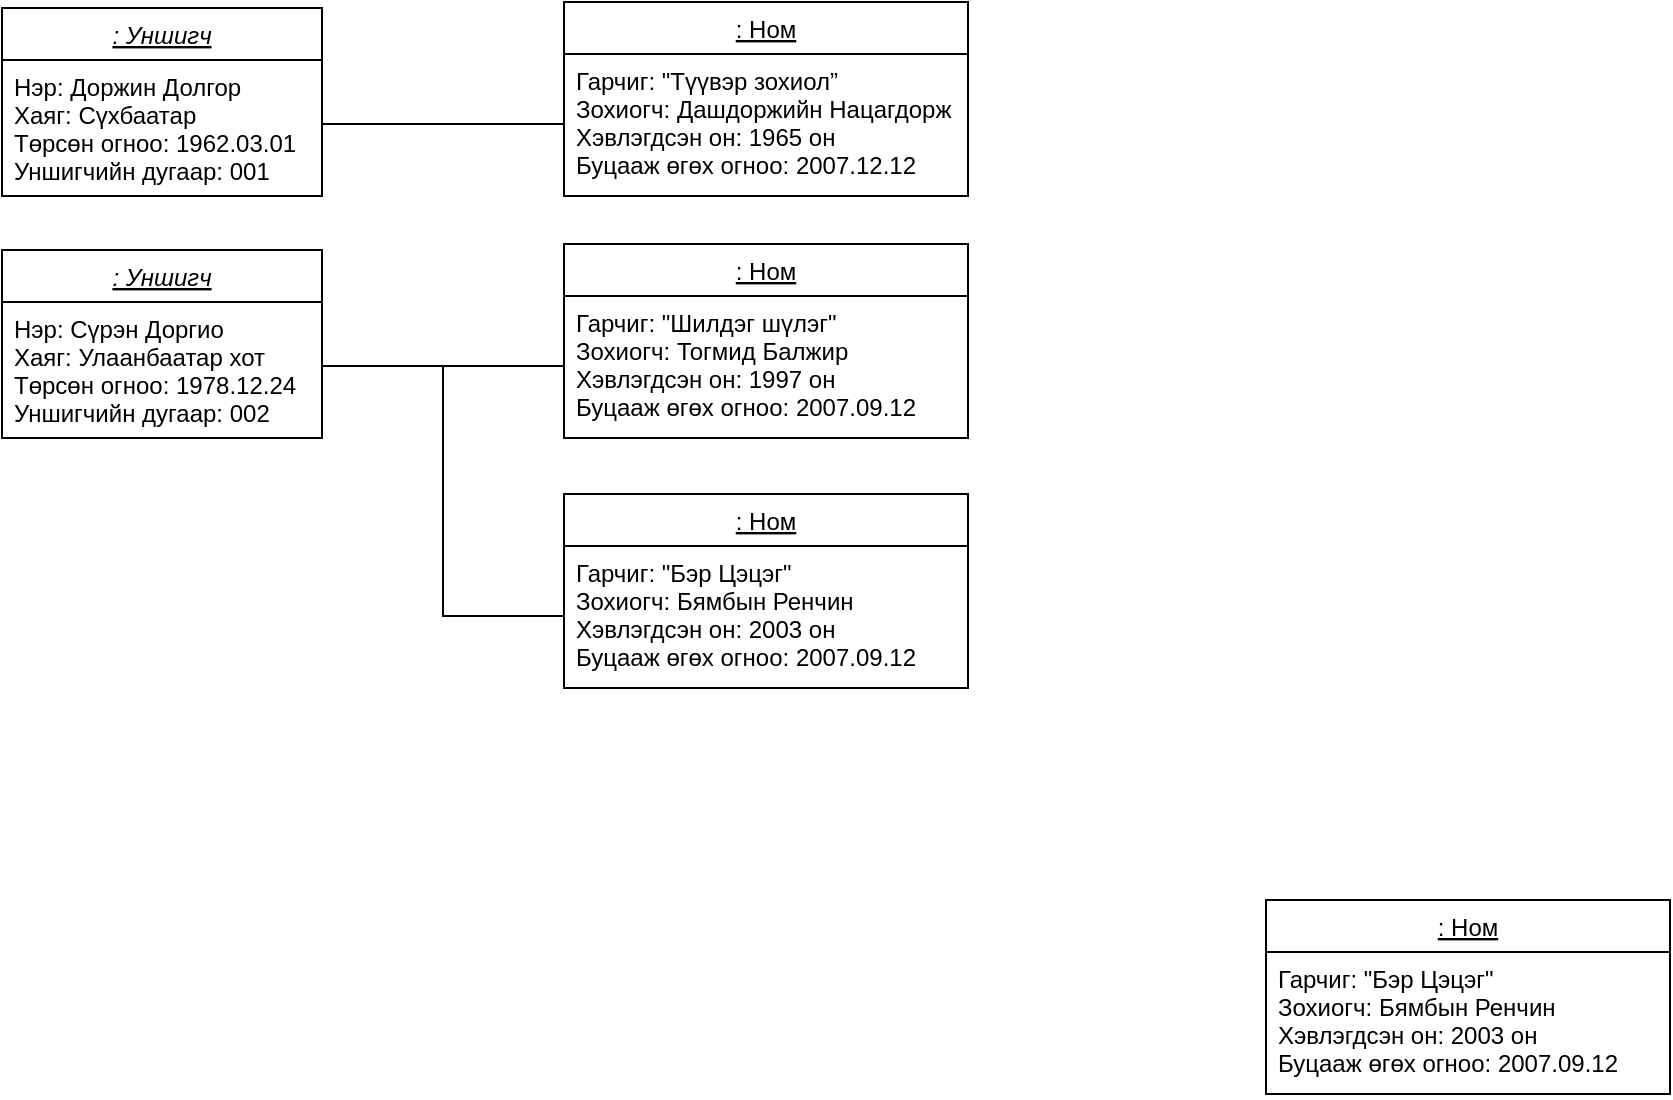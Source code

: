 <mxfile version="25.0.3">
  <diagram id="C5RBs43oDa-KdzZeNtuy" name="Page-1">
    <mxGraphModel dx="1235" dy="614" grid="0" gridSize="10" guides="1" tooltips="1" connect="1" arrows="1" fold="1" page="0" pageScale="1" pageWidth="827" pageHeight="1169" background="none" math="0" shadow="0">
      <root>
        <mxCell id="WIyWlLk6GJQsqaUBKTNV-0" />
        <mxCell id="WIyWlLk6GJQsqaUBKTNV-1" parent="WIyWlLk6GJQsqaUBKTNV-0" />
        <mxCell id="zkfFHV4jXpPFQw0GAbJ--0" value=": Уншигч" style="swimlane;fontStyle=6;align=center;verticalAlign=top;childLayout=stackLayout;horizontal=1;startSize=26;horizontalStack=0;resizeParent=1;resizeLast=0;collapsible=1;marginBottom=0;rounded=0;shadow=0;strokeWidth=1;" parent="WIyWlLk6GJQsqaUBKTNV-1" vertex="1">
          <mxGeometry x="220" y="123" width="160" height="94" as="geometry">
            <mxRectangle x="230" y="140" width="160" height="26" as="alternateBounds" />
          </mxGeometry>
        </mxCell>
        <mxCell id="zkfFHV4jXpPFQw0GAbJ--1" value="Нэр: Доржин Долгор&#xa;Хаяг: Сүхбаатар&#xa;Төрсөн огноо: 1962.03.01&#xa;Уншигчийн дугаар: 001" style="text;align=left;verticalAlign=top;spacingLeft=4;spacingRight=4;overflow=hidden;rotatable=0;points=[[0,0.5],[1,0.5]];portConstraint=eastwest;" parent="zkfFHV4jXpPFQw0GAbJ--0" vertex="1">
          <mxGeometry y="26" width="160" height="64" as="geometry" />
        </mxCell>
        <mxCell id="zkfFHV4jXpPFQw0GAbJ--6" value=": Ном " style="swimlane;fontStyle=4;align=center;verticalAlign=top;childLayout=stackLayout;horizontal=1;startSize=26;horizontalStack=0;resizeParent=1;resizeLast=0;collapsible=1;marginBottom=0;rounded=0;shadow=0;strokeWidth=1;" parent="WIyWlLk6GJQsqaUBKTNV-1" vertex="1">
          <mxGeometry x="501" y="241" width="202" height="97" as="geometry">
            <mxRectangle x="130" y="380" width="160" height="26" as="alternateBounds" />
          </mxGeometry>
        </mxCell>
        <mxCell id="zkfFHV4jXpPFQw0GAbJ--7" value="Гарчиг: &quot;Шилдэг шүлэг&quot;&#xa;Зохиогч: Тогмид Балжир&#xa;Хэвлэгдсэн он: 1997 он&#xa;Буцааж өгөх огноо: 2007.09.12" style="text;align=left;verticalAlign=top;spacingLeft=4;spacingRight=4;overflow=hidden;rotatable=0;points=[[0,0.5],[1,0.5]];portConstraint=eastwest;" parent="zkfFHV4jXpPFQw0GAbJ--6" vertex="1">
          <mxGeometry y="26" width="202" height="70" as="geometry" />
        </mxCell>
        <mxCell id="TTYBCYiejwhAZTReAvKR-6" value=": Уншигч" style="swimlane;fontStyle=6;align=center;verticalAlign=top;childLayout=stackLayout;horizontal=1;startSize=26;horizontalStack=0;resizeParent=1;resizeLast=0;collapsible=1;marginBottom=0;rounded=0;shadow=0;strokeWidth=1;" vertex="1" parent="WIyWlLk6GJQsqaUBKTNV-1">
          <mxGeometry x="220" y="244" width="160" height="94" as="geometry">
            <mxRectangle x="230" y="140" width="160" height="26" as="alternateBounds" />
          </mxGeometry>
        </mxCell>
        <mxCell id="TTYBCYiejwhAZTReAvKR-7" value="Нэр: Сүрэн Доргио&#xa;Хаяг: Улаанбаатар хот&#xa;Төрсөн огноо: 1978.12.24&#xa;Уншигчийн дугаар: 002" style="text;align=left;verticalAlign=top;spacingLeft=4;spacingRight=4;overflow=hidden;rotatable=0;points=[[0,0.5],[1,0.5]];portConstraint=eastwest;" vertex="1" parent="TTYBCYiejwhAZTReAvKR-6">
          <mxGeometry y="26" width="160" height="64" as="geometry" />
        </mxCell>
        <mxCell id="TTYBCYiejwhAZTReAvKR-8" value=": Ном " style="swimlane;fontStyle=4;align=center;verticalAlign=top;childLayout=stackLayout;horizontal=1;startSize=26;horizontalStack=0;resizeParent=1;resizeLast=0;collapsible=1;marginBottom=0;rounded=0;shadow=0;strokeWidth=1;" vertex="1" parent="WIyWlLk6GJQsqaUBKTNV-1">
          <mxGeometry x="501" y="120" width="202" height="97" as="geometry">
            <mxRectangle x="130" y="380" width="160" height="26" as="alternateBounds" />
          </mxGeometry>
        </mxCell>
        <mxCell id="TTYBCYiejwhAZTReAvKR-9" value="Гарчиг: &quot;Түүвэр зохиол”&#xa;Зохиогч: Дашдоржийн Нацагдорж&#xa;Хэвлэгдсэн он: 1965 он&#xa;Буцааж өгөх огноо: 2007.12.12" style="text;align=left;verticalAlign=top;spacingLeft=4;spacingRight=4;overflow=hidden;rotatable=0;points=[[0,0.5],[1,0.5]];portConstraint=eastwest;" vertex="1" parent="TTYBCYiejwhAZTReAvKR-8">
          <mxGeometry y="26" width="202" height="70" as="geometry" />
        </mxCell>
        <mxCell id="TTYBCYiejwhAZTReAvKR-10" value=": Ном " style="swimlane;fontStyle=4;align=center;verticalAlign=top;childLayout=stackLayout;horizontal=1;startSize=26;horizontalStack=0;resizeParent=1;resizeLast=0;collapsible=1;marginBottom=0;rounded=0;shadow=0;strokeWidth=1;" vertex="1" parent="WIyWlLk6GJQsqaUBKTNV-1">
          <mxGeometry x="501" y="366" width="202" height="97" as="geometry">
            <mxRectangle x="130" y="380" width="160" height="26" as="alternateBounds" />
          </mxGeometry>
        </mxCell>
        <mxCell id="TTYBCYiejwhAZTReAvKR-11" value="Гарчиг: &quot;Бэр Цэцэг&quot;&#xa;Зохиогч: Бямбын Ренчин&#xa;Хэвлэгдсэн он: 2003 он&#xa;Буцааж өгөх огноо: 2007.09.12" style="text;align=left;verticalAlign=top;spacingLeft=4;spacingRight=4;overflow=hidden;rotatable=0;points=[[0,0.5],[1,0.5]];portConstraint=eastwest;" vertex="1" parent="TTYBCYiejwhAZTReAvKR-10">
          <mxGeometry y="26" width="202" height="70" as="geometry" />
        </mxCell>
        <mxCell id="TTYBCYiejwhAZTReAvKR-13" style="edgeStyle=orthogonalEdgeStyle;rounded=0;orthogonalLoop=1;jettySize=auto;html=1;exitX=1;exitY=0.5;exitDx=0;exitDy=0;entryX=0;entryY=0.5;entryDx=0;entryDy=0;endArrow=none;endFill=0;" edge="1" parent="WIyWlLk6GJQsqaUBKTNV-1" source="zkfFHV4jXpPFQw0GAbJ--1" target="TTYBCYiejwhAZTReAvKR-9">
          <mxGeometry relative="1" as="geometry" />
        </mxCell>
        <mxCell id="TTYBCYiejwhAZTReAvKR-14" style="edgeStyle=orthogonalEdgeStyle;rounded=0;orthogonalLoop=1;jettySize=auto;html=1;exitX=1;exitY=0.5;exitDx=0;exitDy=0;entryX=0;entryY=0.5;entryDx=0;entryDy=0;endArrow=none;endFill=0;" edge="1" parent="WIyWlLk6GJQsqaUBKTNV-1" source="TTYBCYiejwhAZTReAvKR-7" target="zkfFHV4jXpPFQw0GAbJ--7">
          <mxGeometry relative="1" as="geometry" />
        </mxCell>
        <mxCell id="TTYBCYiejwhAZTReAvKR-15" style="edgeStyle=orthogonalEdgeStyle;rounded=0;orthogonalLoop=1;jettySize=auto;html=1;entryX=0;entryY=0.5;entryDx=0;entryDy=0;endArrow=none;endFill=0;" edge="1" parent="WIyWlLk6GJQsqaUBKTNV-1" source="TTYBCYiejwhAZTReAvKR-7" target="TTYBCYiejwhAZTReAvKR-11">
          <mxGeometry relative="1" as="geometry" />
        </mxCell>
        <mxCell id="TTYBCYiejwhAZTReAvKR-16" value=": Ном " style="swimlane;fontStyle=4;align=center;verticalAlign=top;childLayout=stackLayout;horizontal=1;startSize=26;horizontalStack=0;resizeParent=1;resizeLast=0;collapsible=1;marginBottom=0;rounded=0;shadow=0;strokeWidth=1;" vertex="1" parent="WIyWlLk6GJQsqaUBKTNV-1">
          <mxGeometry x="852" y="569" width="202" height="97" as="geometry">
            <mxRectangle x="130" y="380" width="160" height="26" as="alternateBounds" />
          </mxGeometry>
        </mxCell>
        <mxCell id="TTYBCYiejwhAZTReAvKR-17" value="Гарчиг: &quot;Бэр Цэцэг&quot;&#xa;Зохиогч: Бямбын Ренчин&#xa;Хэвлэгдсэн он: 2003 он&#xa;Буцааж өгөх огноо: 2007.09.12" style="text;align=left;verticalAlign=top;spacingLeft=4;spacingRight=4;overflow=hidden;rotatable=0;points=[[0,0.5],[1,0.5]];portConstraint=eastwest;" vertex="1" parent="TTYBCYiejwhAZTReAvKR-16">
          <mxGeometry y="26" width="202" height="70" as="geometry" />
        </mxCell>
      </root>
    </mxGraphModel>
  </diagram>
</mxfile>
